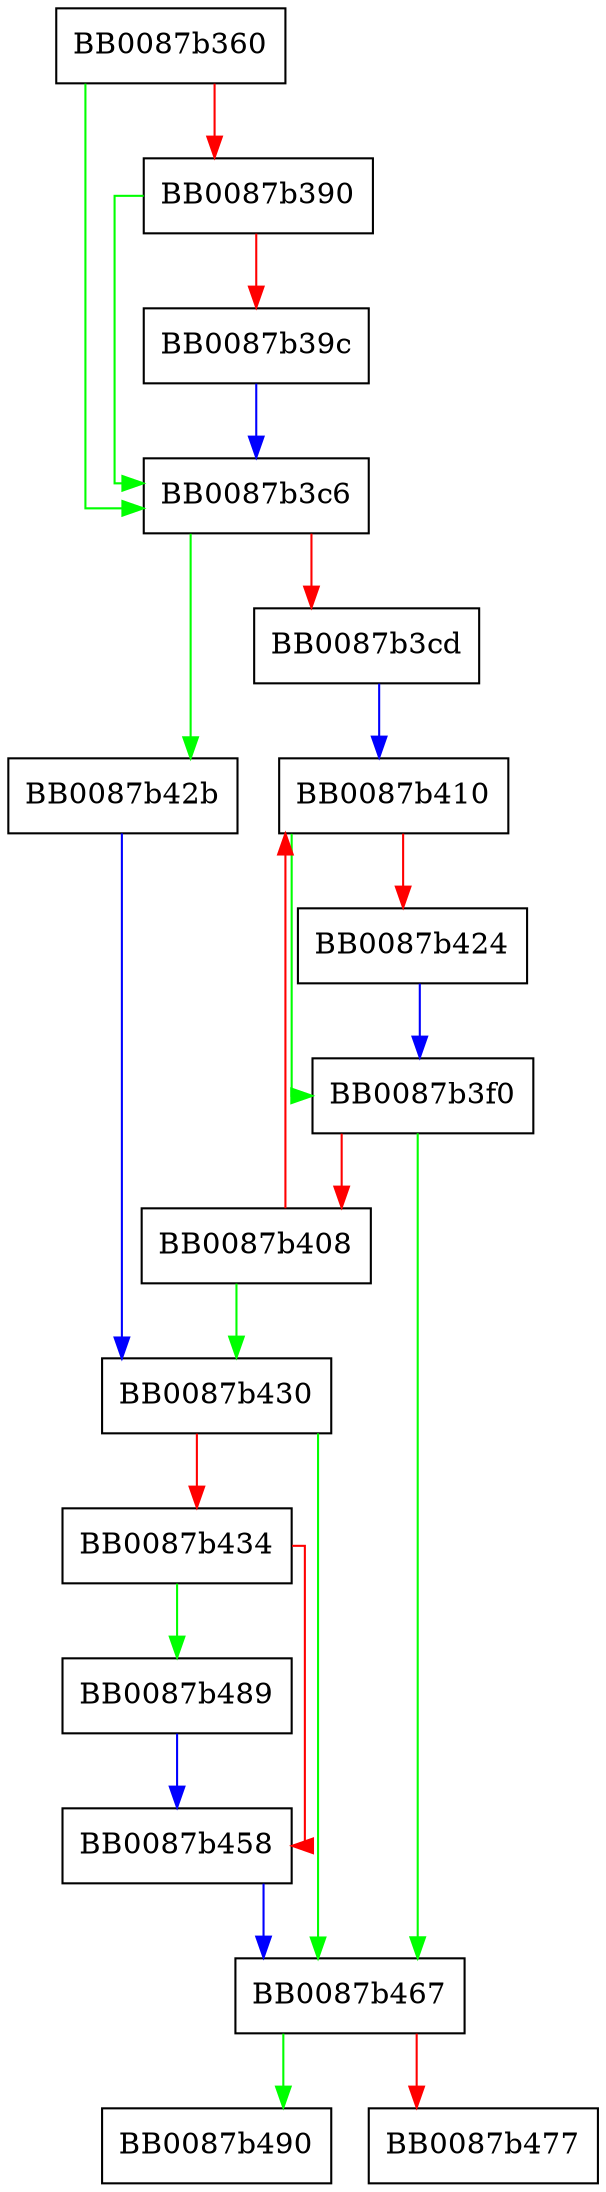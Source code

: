 digraph _IO_padn {
  node [shape="box"];
  graph [splines=ortho];
  BB0087b360 -> BB0087b3c6 [color="green"];
  BB0087b360 -> BB0087b390 [color="red"];
  BB0087b390 -> BB0087b3c6 [color="green"];
  BB0087b390 -> BB0087b39c [color="red"];
  BB0087b39c -> BB0087b3c6 [color="blue"];
  BB0087b3c6 -> BB0087b42b [color="green"];
  BB0087b3c6 -> BB0087b3cd [color="red"];
  BB0087b3cd -> BB0087b410 [color="blue"];
  BB0087b3f0 -> BB0087b467 [color="green"];
  BB0087b3f0 -> BB0087b408 [color="red"];
  BB0087b408 -> BB0087b430 [color="green"];
  BB0087b408 -> BB0087b410 [color="red"];
  BB0087b410 -> BB0087b3f0 [color="green"];
  BB0087b410 -> BB0087b424 [color="red"];
  BB0087b424 -> BB0087b3f0 [color="blue"];
  BB0087b42b -> BB0087b430 [color="blue"];
  BB0087b430 -> BB0087b467 [color="green"];
  BB0087b430 -> BB0087b434 [color="red"];
  BB0087b434 -> BB0087b489 [color="green"];
  BB0087b434 -> BB0087b458 [color="red"];
  BB0087b458 -> BB0087b467 [color="blue"];
  BB0087b467 -> BB0087b490 [color="green"];
  BB0087b467 -> BB0087b477 [color="red"];
  BB0087b489 -> BB0087b458 [color="blue"];
}
